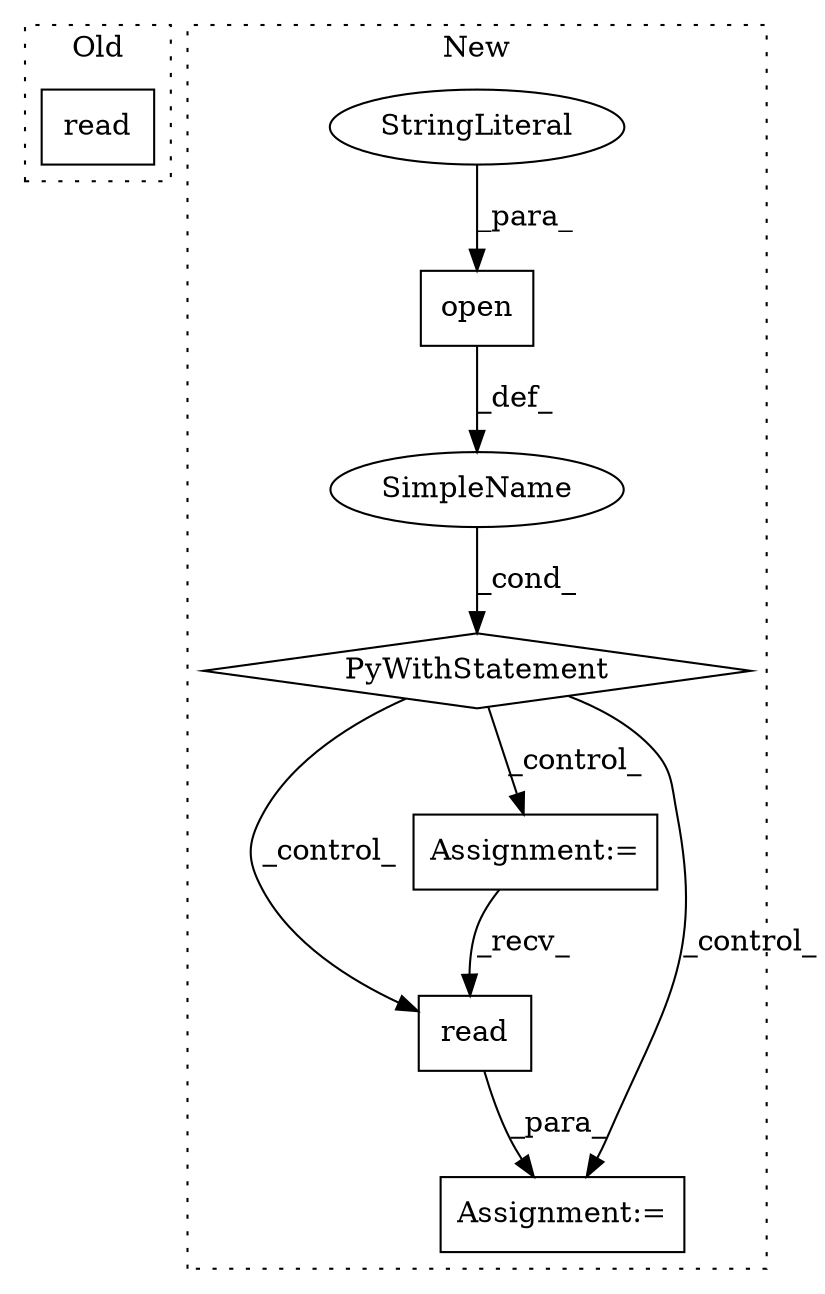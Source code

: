 digraph G {
subgraph cluster0 {
1 [label="read" a="32" s="170" l="6" shape="box"];
label = "Old";
style="dotted";
}
subgraph cluster1 {
2 [label="read" a="32" s="326" l="6" shape="box"];
3 [label="SimpleName" a="42" s="" l="" shape="ellipse"];
4 [label="PyWithStatement" a="104" s="222,267" l="10,2" shape="diamond"];
5 [label="Assignment:=" a="7" s="303" l="1" shape="box"];
6 [label="Assignment:=" a="7" s="323" l="1" shape="box"];
7 [label="open" a="32" s="232,266" l="5,1" shape="box"];
8 [label="StringLiteral" a="45" s="237" l="21" shape="ellipse"];
label = "New";
style="dotted";
}
2 -> 6 [label="_para_"];
3 -> 4 [label="_cond_"];
4 -> 2 [label="_control_"];
4 -> 5 [label="_control_"];
4 -> 6 [label="_control_"];
5 -> 2 [label="_recv_"];
7 -> 3 [label="_def_"];
8 -> 7 [label="_para_"];
}